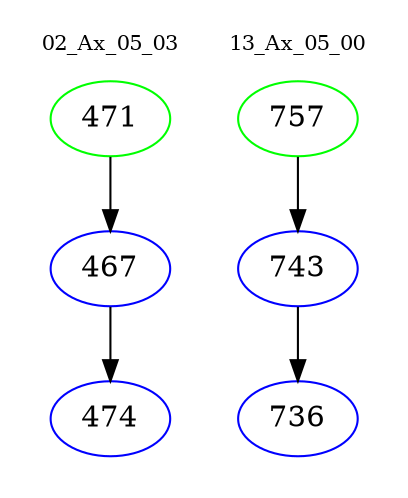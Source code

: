 digraph{
subgraph cluster_0 {
color = white
label = "02_Ax_05_03";
fontsize=10;
T0_471 [label="471", color="green"]
T0_471 -> T0_467 [color="black"]
T0_467 [label="467", color="blue"]
T0_467 -> T0_474 [color="black"]
T0_474 [label="474", color="blue"]
}
subgraph cluster_1 {
color = white
label = "13_Ax_05_00";
fontsize=10;
T1_757 [label="757", color="green"]
T1_757 -> T1_743 [color="black"]
T1_743 [label="743", color="blue"]
T1_743 -> T1_736 [color="black"]
T1_736 [label="736", color="blue"]
}
}
